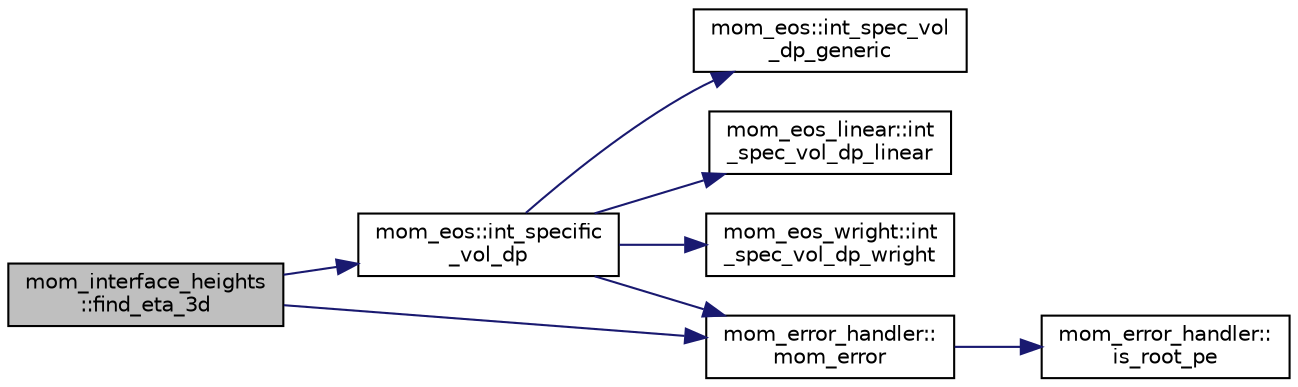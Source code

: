 digraph "mom_interface_heights::find_eta_3d"
{
 // INTERACTIVE_SVG=YES
  edge [fontname="Helvetica",fontsize="10",labelfontname="Helvetica",labelfontsize="10"];
  node [fontname="Helvetica",fontsize="10",shape=record];
  rankdir="LR";
  Node8 [label="mom_interface_heights\l::find_eta_3d",height=0.2,width=0.4,color="black", fillcolor="grey75", style="filled", fontcolor="black"];
  Node8 -> Node9 [color="midnightblue",fontsize="10",style="solid",fontname="Helvetica"];
  Node9 [label="mom_eos::int_specific\l_vol_dp",height=0.2,width=0.4,color="black", fillcolor="white", style="filled",URL="$namespacemom__eos.html#a0670589d5ab62b8925545cee7eb33680",tooltip="Calls the appropriate subroutine to alculate analytical and nearly-analytical integrals in pressure a..."];
  Node9 -> Node10 [color="midnightblue",fontsize="10",style="solid",fontname="Helvetica"];
  Node10 [label="mom_eos::int_spec_vol\l_dp_generic",height=0.2,width=0.4,color="black", fillcolor="white", style="filled",URL="$namespacemom__eos.html#ad2e95a70c19e0b162785fb213d63ed52"];
  Node9 -> Node11 [color="midnightblue",fontsize="10",style="solid",fontname="Helvetica"];
  Node11 [label="mom_eos_linear::int\l_spec_vol_dp_linear",height=0.2,width=0.4,color="black", fillcolor="white", style="filled",URL="$namespacemom__eos__linear.html#ab1bb6ff722de713745ddf80a834a82b7",tooltip="This subroutine calculates analytical and nearly-analytical integrals in pressure across layers of ge..."];
  Node9 -> Node12 [color="midnightblue",fontsize="10",style="solid",fontname="Helvetica"];
  Node12 [label="mom_eos_wright::int\l_spec_vol_dp_wright",height=0.2,width=0.4,color="black", fillcolor="white", style="filled",URL="$namespacemom__eos__wright.html#aeebb566af08f2b00a35d391395e62750",tooltip="This subroutine calculates analytical and nearly-analytical integrals in pressure across layers of ge..."];
  Node9 -> Node13 [color="midnightblue",fontsize="10",style="solid",fontname="Helvetica"];
  Node13 [label="mom_error_handler::\lmom_error",height=0.2,width=0.4,color="black", fillcolor="white", style="filled",URL="$namespacemom__error__handler.html#a460cfb79a06c29fc249952c2a3710d67"];
  Node13 -> Node14 [color="midnightblue",fontsize="10",style="solid",fontname="Helvetica"];
  Node14 [label="mom_error_handler::\lis_root_pe",height=0.2,width=0.4,color="black", fillcolor="white", style="filled",URL="$namespacemom__error__handler.html#ad5f00a53059c72fe2332d1436c80ca71"];
  Node8 -> Node13 [color="midnightblue",fontsize="10",style="solid",fontname="Helvetica"];
}
